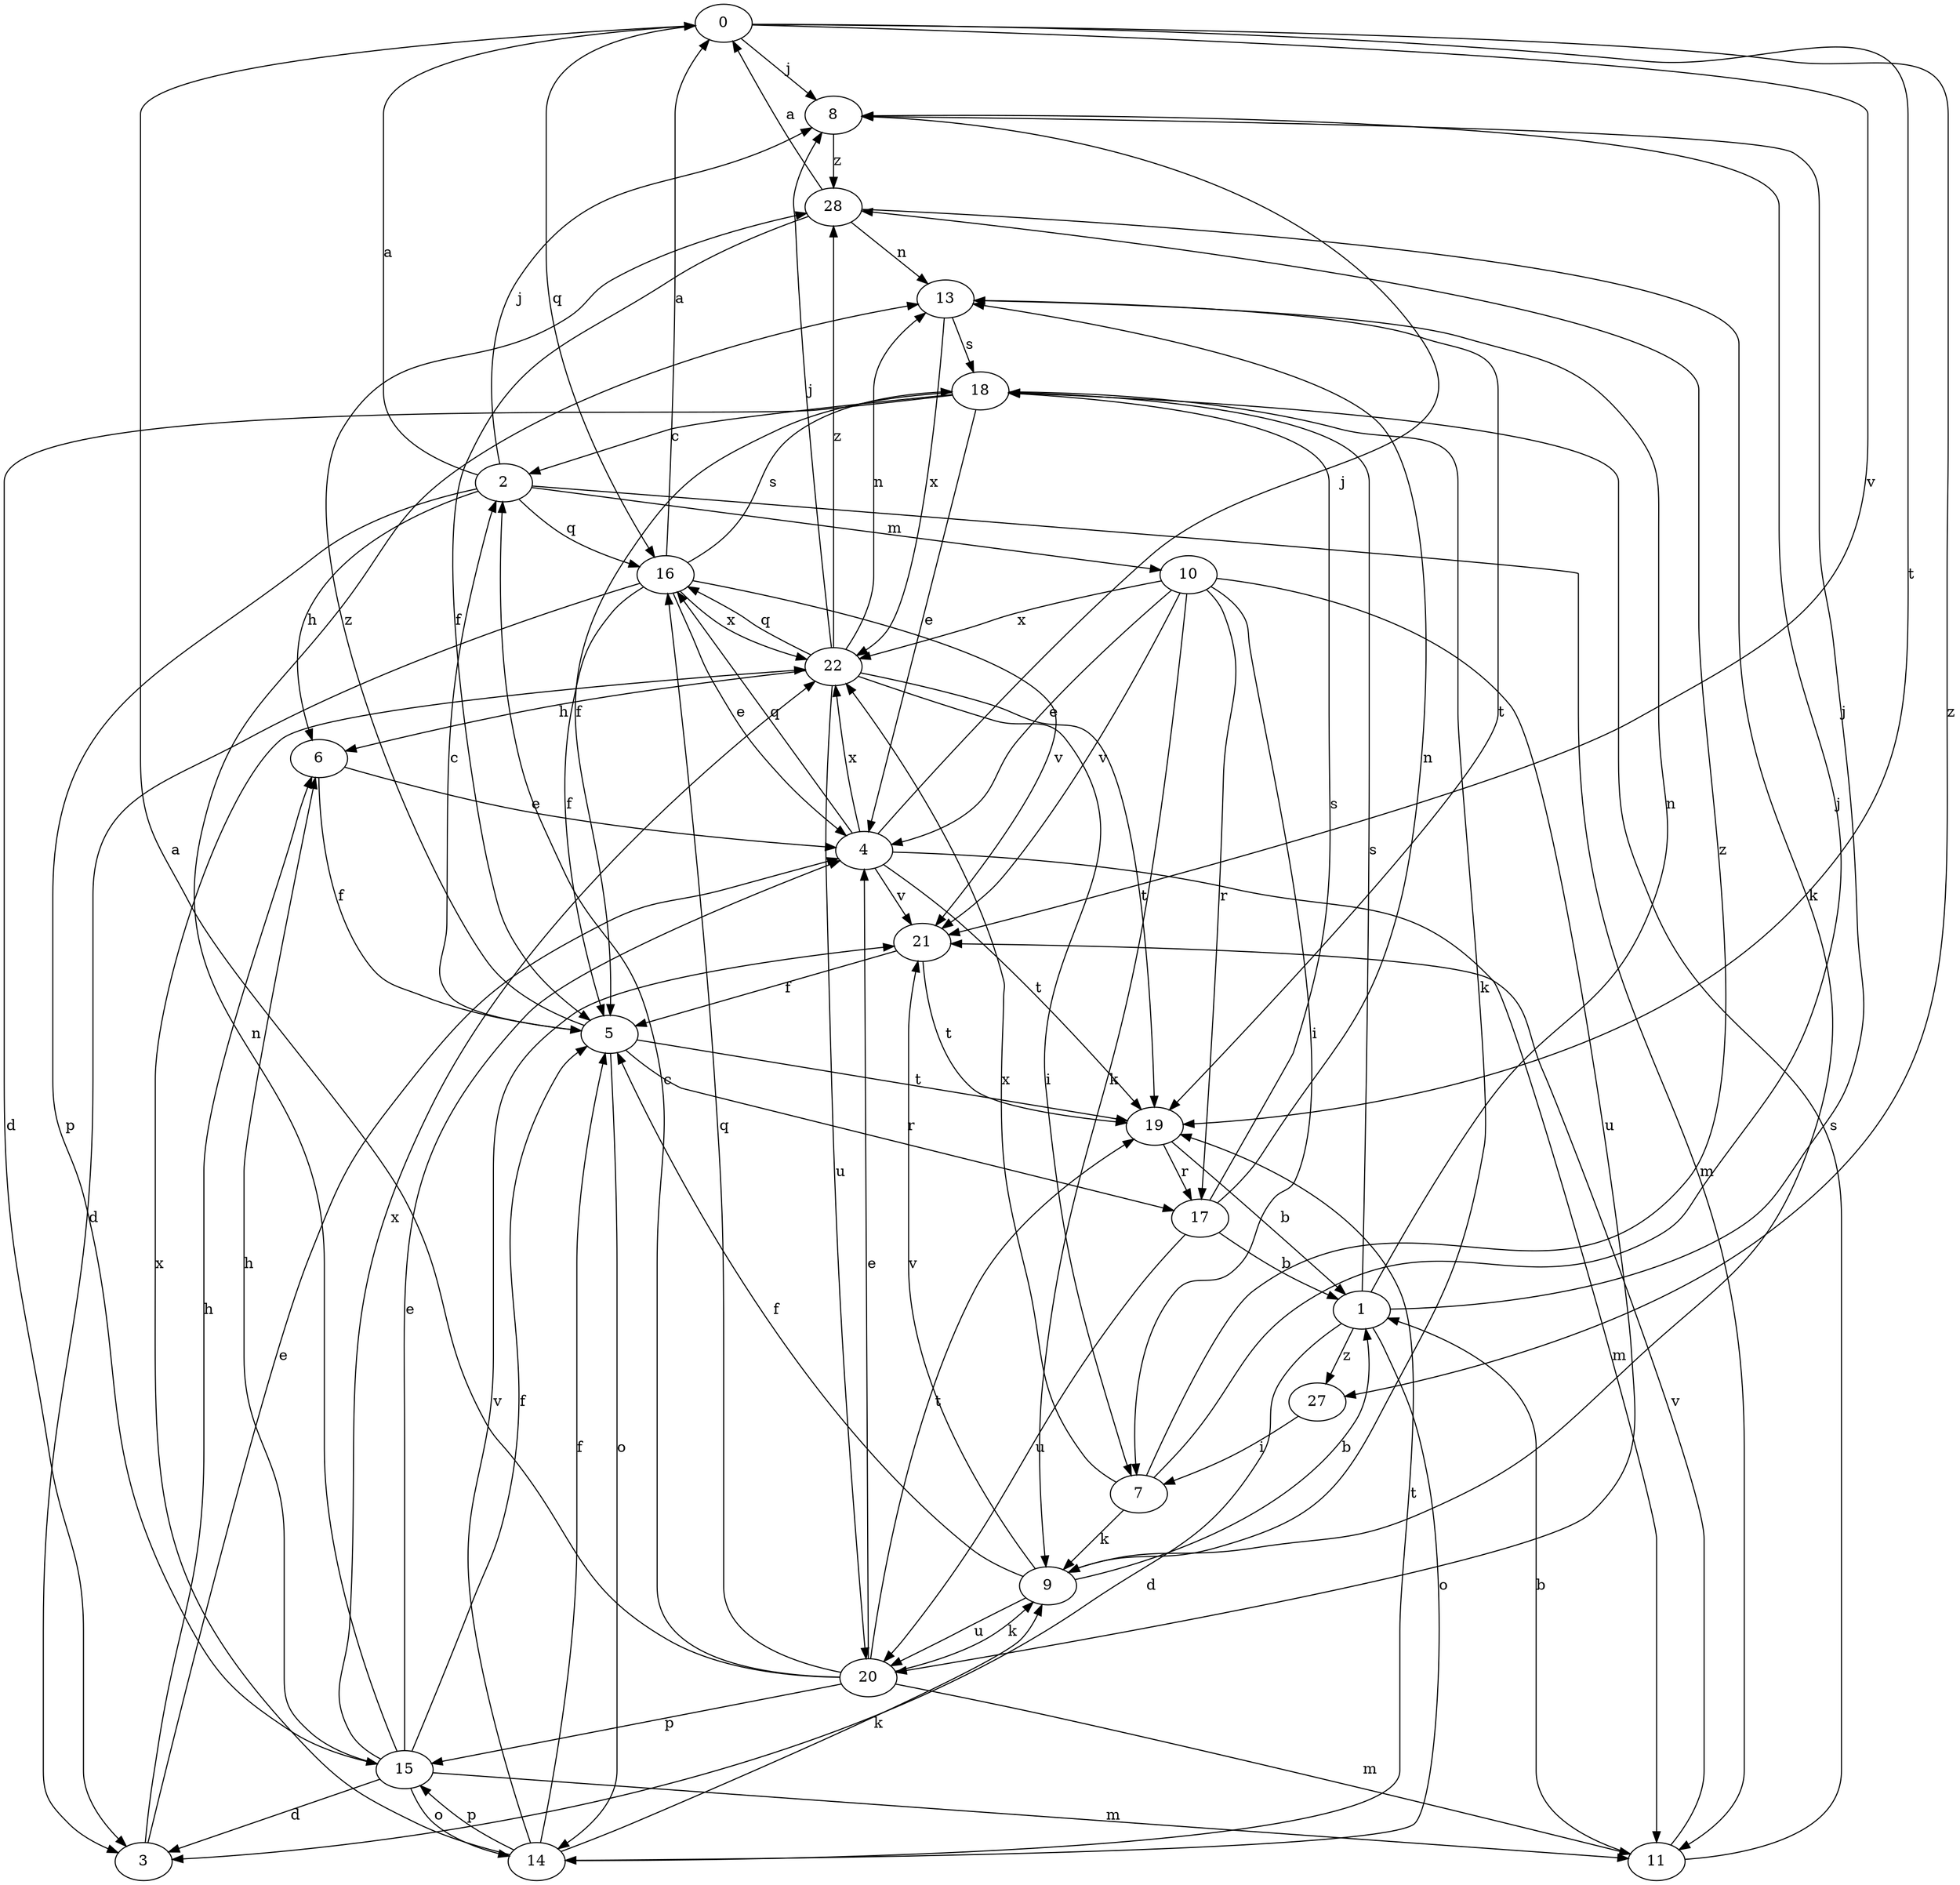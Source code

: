 strict digraph  {
0;
1;
2;
3;
4;
5;
6;
7;
8;
9;
10;
11;
13;
14;
15;
16;
17;
18;
19;
20;
21;
22;
27;
28;
0 -> 8  [label=j];
0 -> 16  [label=q];
0 -> 19  [label=t];
0 -> 21  [label=v];
0 -> 27  [label=z];
1 -> 3  [label=d];
1 -> 8  [label=j];
1 -> 13  [label=n];
1 -> 14  [label=o];
1 -> 18  [label=s];
1 -> 27  [label=z];
2 -> 0  [label=a];
2 -> 6  [label=h];
2 -> 8  [label=j];
2 -> 10  [label=m];
2 -> 11  [label=m];
2 -> 15  [label=p];
2 -> 16  [label=q];
3 -> 4  [label=e];
3 -> 6  [label=h];
4 -> 8  [label=j];
4 -> 11  [label=m];
4 -> 16  [label=q];
4 -> 19  [label=t];
4 -> 21  [label=v];
4 -> 22  [label=x];
5 -> 2  [label=c];
5 -> 14  [label=o];
5 -> 17  [label=r];
5 -> 19  [label=t];
5 -> 28  [label=z];
6 -> 4  [label=e];
6 -> 5  [label=f];
7 -> 8  [label=j];
7 -> 9  [label=k];
7 -> 22  [label=x];
7 -> 28  [label=z];
8 -> 28  [label=z];
9 -> 1  [label=b];
9 -> 5  [label=f];
9 -> 20  [label=u];
9 -> 21  [label=v];
10 -> 4  [label=e];
10 -> 7  [label=i];
10 -> 9  [label=k];
10 -> 17  [label=r];
10 -> 20  [label=u];
10 -> 21  [label=v];
10 -> 22  [label=x];
11 -> 1  [label=b];
11 -> 18  [label=s];
11 -> 21  [label=v];
13 -> 18  [label=s];
13 -> 19  [label=t];
13 -> 22  [label=x];
14 -> 5  [label=f];
14 -> 9  [label=k];
14 -> 15  [label=p];
14 -> 19  [label=t];
14 -> 21  [label=v];
14 -> 22  [label=x];
15 -> 3  [label=d];
15 -> 4  [label=e];
15 -> 5  [label=f];
15 -> 6  [label=h];
15 -> 11  [label=m];
15 -> 13  [label=n];
15 -> 14  [label=o];
15 -> 22  [label=x];
16 -> 0  [label=a];
16 -> 3  [label=d];
16 -> 4  [label=e];
16 -> 5  [label=f];
16 -> 18  [label=s];
16 -> 21  [label=v];
16 -> 22  [label=x];
17 -> 1  [label=b];
17 -> 13  [label=n];
17 -> 18  [label=s];
17 -> 20  [label=u];
18 -> 2  [label=c];
18 -> 3  [label=d];
18 -> 4  [label=e];
18 -> 5  [label=f];
18 -> 9  [label=k];
19 -> 1  [label=b];
19 -> 17  [label=r];
20 -> 0  [label=a];
20 -> 2  [label=c];
20 -> 4  [label=e];
20 -> 9  [label=k];
20 -> 11  [label=m];
20 -> 15  [label=p];
20 -> 16  [label=q];
20 -> 19  [label=t];
21 -> 5  [label=f];
21 -> 19  [label=t];
22 -> 6  [label=h];
22 -> 7  [label=i];
22 -> 8  [label=j];
22 -> 13  [label=n];
22 -> 16  [label=q];
22 -> 19  [label=t];
22 -> 20  [label=u];
22 -> 28  [label=z];
27 -> 7  [label=i];
28 -> 0  [label=a];
28 -> 5  [label=f];
28 -> 9  [label=k];
28 -> 13  [label=n];
}

